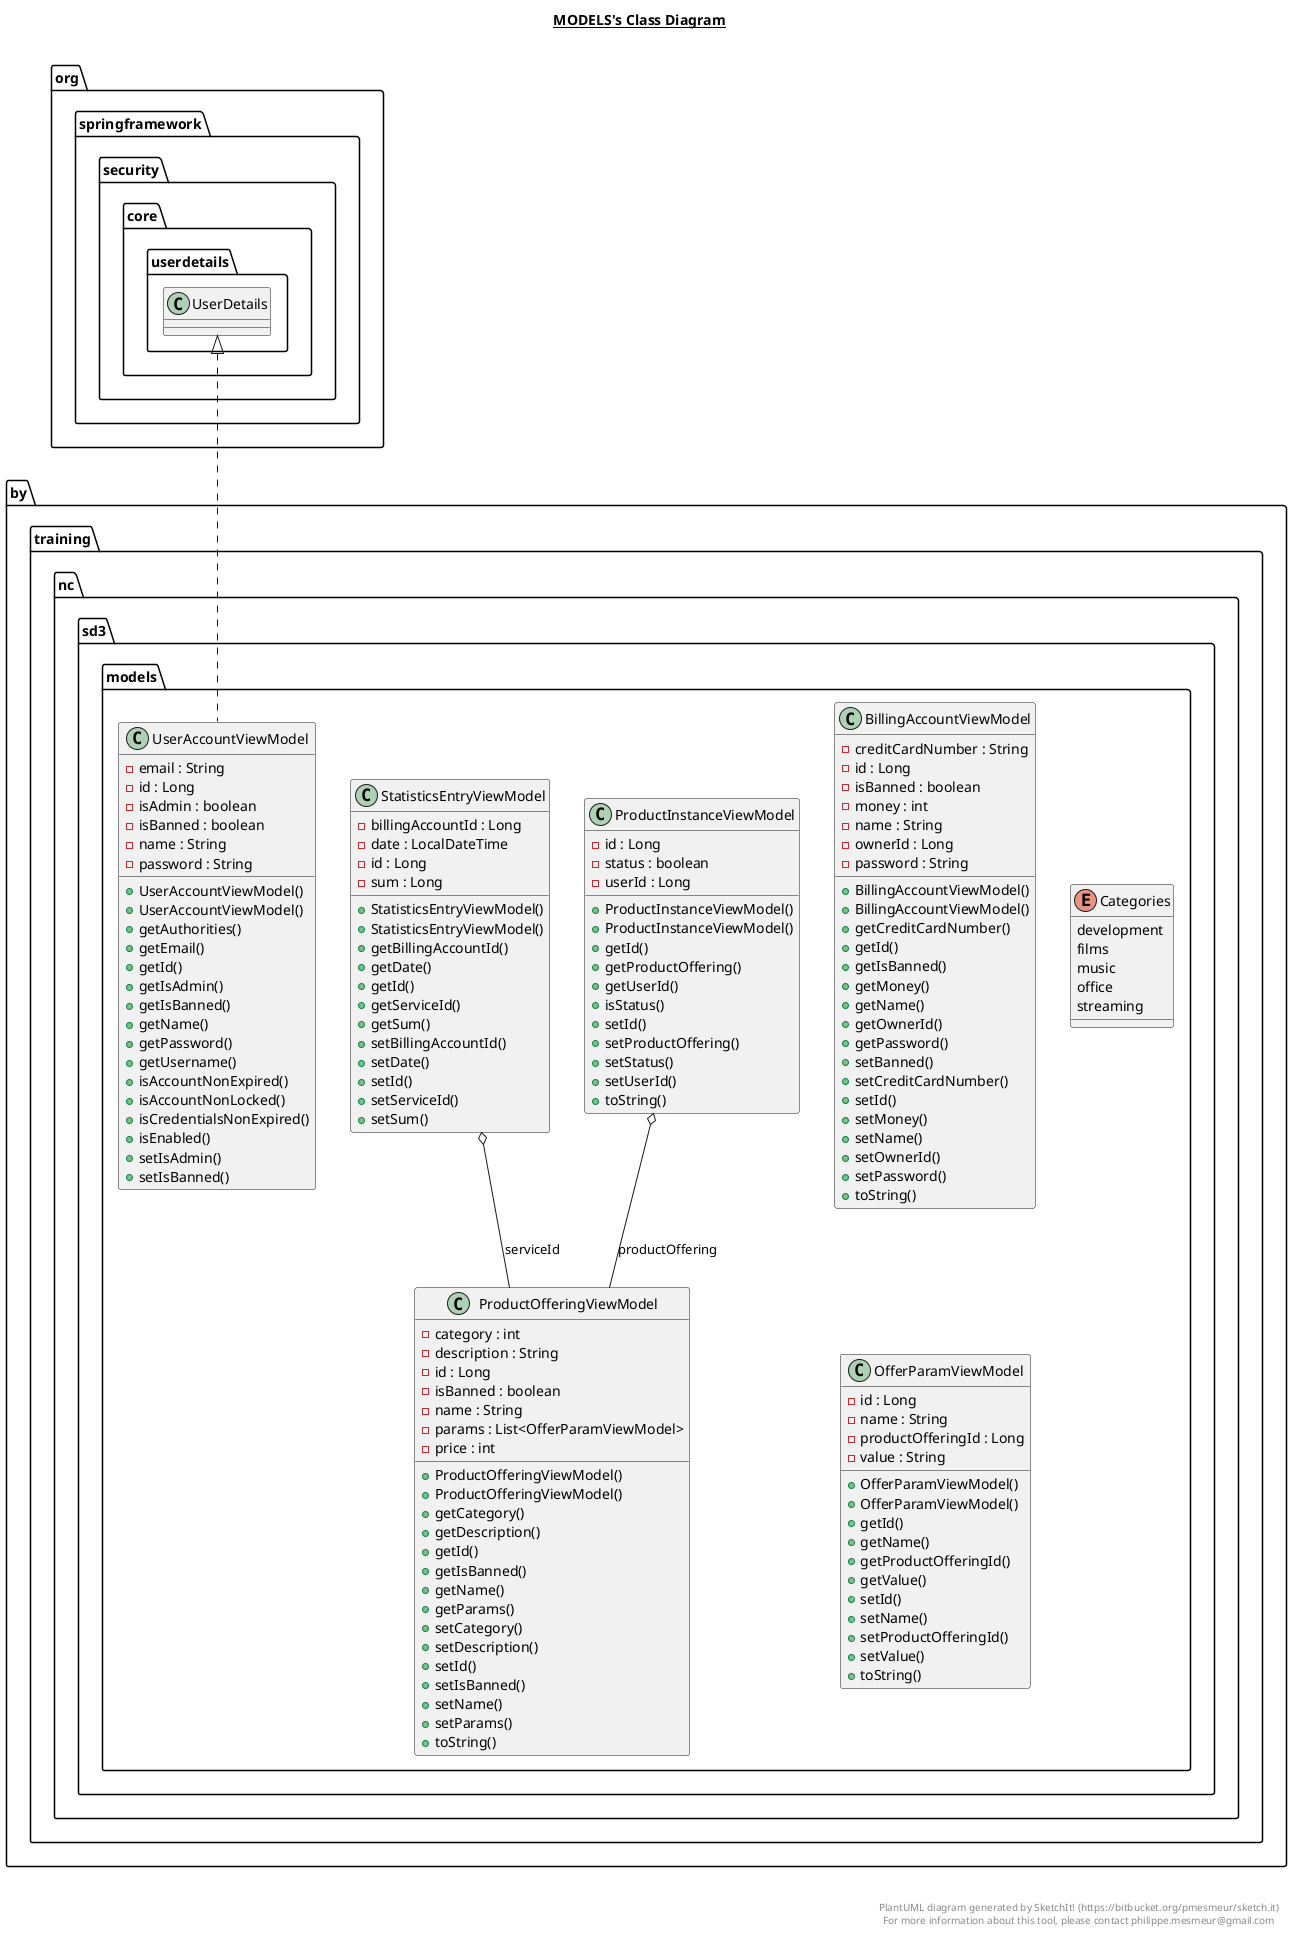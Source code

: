 @startuml

title __MODELS's Class Diagram__\n

  namespace by.training.nc.sd3 {
    namespace models {
      class by.training.nc.sd3.models.BillingAccountViewModel {
          - creditCardNumber : String
          - id : Long
          - isBanned : boolean
          - money : int
          - name : String
          - ownerId : Long
          - password : String
          + BillingAccountViewModel()
          + BillingAccountViewModel()
          + getCreditCardNumber()
          + getId()
          + getIsBanned()
          + getMoney()
          + getName()
          + getOwnerId()
          + getPassword()
          + setBanned()
          + setCreditCardNumber()
          + setId()
          + setMoney()
          + setName()
          + setOwnerId()
          + setPassword()
          + toString()
      }
    }
  }
  

  namespace by.training.nc.sd3 {
    namespace models {
      enum Categories {
        development
        films
        music
        office
        streaming
      }
    }
  }
  

  namespace by.training.nc.sd3 {
    namespace models {
      class by.training.nc.sd3.models.OfferParamViewModel {
          - id : Long
          - name : String
          - productOfferingId : Long
          - value : String
          + OfferParamViewModel()
          + OfferParamViewModel()
          + getId()
          + getName()
          + getProductOfferingId()
          + getValue()
          + setId()
          + setName()
          + setProductOfferingId()
          + setValue()
          + toString()
      }
    }
  }
  

  namespace by.training.nc.sd3 {
    namespace models {
      class by.training.nc.sd3.models.ProductInstanceViewModel {
          - id : Long
          - status : boolean
          - userId : Long
          + ProductInstanceViewModel()
          + ProductInstanceViewModel()
          + getId()
          + getProductOffering()
          + getUserId()
          + isStatus()
          + setId()
          + setProductOffering()
          + setStatus()
          + setUserId()
          + toString()
      }
    }
  }
  

  namespace by.training.nc.sd3 {
    namespace models {
      class by.training.nc.sd3.models.ProductOfferingViewModel {
          - category : int
          - description : String
          - id : Long
          - isBanned : boolean
          - name : String
          - params : List<OfferParamViewModel>
          - price : int
          + ProductOfferingViewModel()
          + ProductOfferingViewModel()
          + getCategory()
          + getDescription()
          + getId()
          + getIsBanned()
          + getName()
          + getParams()
          + setCategory()
          + setDescription()
          + setId()
          + setIsBanned()
          + setName()
          + setParams()
          + toString()
      }
    }
  }
  

  namespace by.training.nc.sd3 {
    namespace models {
      class by.training.nc.sd3.models.StatisticsEntryViewModel {
          - billingAccountId : Long
          - date : LocalDateTime
          - id : Long
          - sum : Long
          + StatisticsEntryViewModel()
          + StatisticsEntryViewModel()
          + getBillingAccountId()
          + getDate()
          + getId()
          + getServiceId()
          + getSum()
          + setBillingAccountId()
          + setDate()
          + setId()
          + setServiceId()
          + setSum()
      }
    }
  }
  

  namespace by.training.nc.sd3 {
    namespace models {
      class by.training.nc.sd3.models.UserAccountViewModel {
          - email : String
          - id : Long
          - isAdmin : boolean
          - isBanned : boolean
          - name : String
          - password : String
          + UserAccountViewModel()
          + UserAccountViewModel()
          + getAuthorities()
          + getEmail()
          + getId()
          + getIsAdmin()
          + getIsBanned()
          + getName()
          + getPassword()
          + getUsername()
          + isAccountNonExpired()
          + isAccountNonLocked()
          + isCredentialsNonExpired()
          + isEnabled()
          + setIsAdmin()
          + setIsBanned()
      }
    }
  }
  

  by.training.nc.sd3.models.ProductInstanceViewModel o-- by.training.nc.sd3.models.ProductOfferingViewModel : productOffering
  by.training.nc.sd3.models.StatisticsEntryViewModel o-- by.training.nc.sd3.models.ProductOfferingViewModel : serviceId
  by.training.nc.sd3.models.UserAccountViewModel .up.|> org.springframework.security.core.userdetails.UserDetails


right footer


PlantUML diagram generated by SketchIt! (https://bitbucket.org/pmesmeur/sketch.it)
For more information about this tool, please contact philippe.mesmeur@gmail.com
endfooter

@enduml
